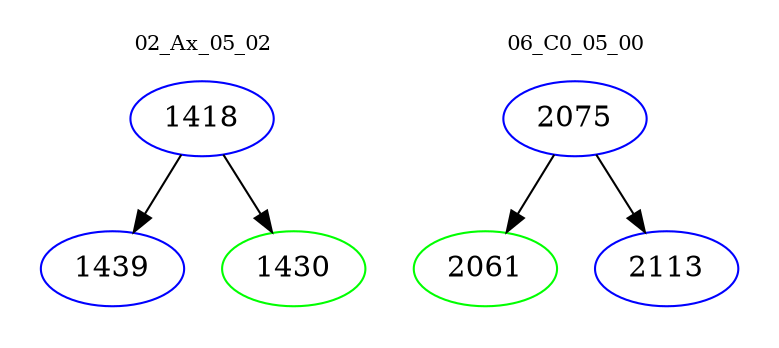 digraph{
subgraph cluster_0 {
color = white
label = "02_Ax_05_02";
fontsize=10;
T0_1418 [label="1418", color="blue"]
T0_1418 -> T0_1439 [color="black"]
T0_1439 [label="1439", color="blue"]
T0_1418 -> T0_1430 [color="black"]
T0_1430 [label="1430", color="green"]
}
subgraph cluster_1 {
color = white
label = "06_C0_05_00";
fontsize=10;
T1_2075 [label="2075", color="blue"]
T1_2075 -> T1_2061 [color="black"]
T1_2061 [label="2061", color="green"]
T1_2075 -> T1_2113 [color="black"]
T1_2113 [label="2113", color="blue"]
}
}
